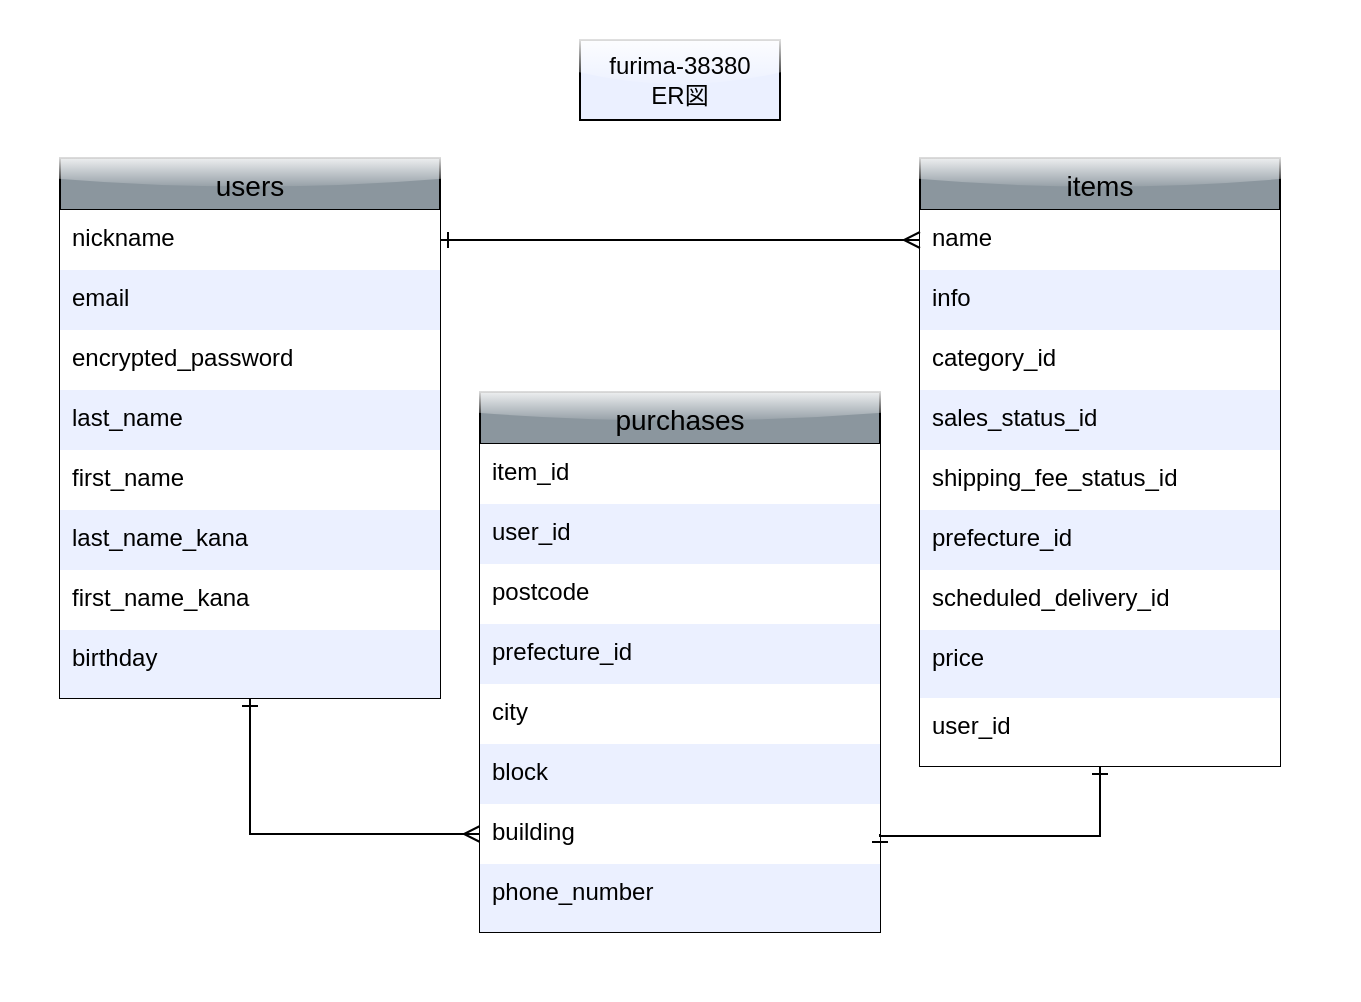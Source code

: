 <mxfile>
    <diagram id="PuAJ1noTCmhmPan3aYdw" name="ページ1">
        <mxGraphModel dx="728" dy="487" grid="0" gridSize="10" guides="1" tooltips="1" connect="1" arrows="1" fold="1" page="1" pageScale="1" pageWidth="1169" pageHeight="827" background="#FFFFFF" math="0" shadow="0">
            <root>
                <mxCell id="0"/>
                <mxCell id="1" parent="0"/>
                <mxCell id="105" value="" style="group" parent="1" vertex="1" connectable="0">
                    <mxGeometry x="249.5" y="64" width="679" height="500" as="geometry"/>
                </mxCell>
                <mxCell id="104" value="" style="rounded=0;whiteSpace=wrap;html=1;shadow=0;glass=1;fontColor=#000000;strokeColor=none;fillColor=none;gradientColor=none;container=0;" parent="105" vertex="1">
                    <mxGeometry width="679" height="500" as="geometry"/>
                </mxCell>
                <mxCell id="43" value="users" style="swimlane;fontStyle=0;childLayout=stackLayout;horizontal=1;startSize=26;horizontalStack=0;resizeParent=1;resizeParentMax=0;resizeLast=0;collapsible=1;marginBottom=0;align=center;fontSize=14;fillColor=#8B969E;strokeColor=#000000;rounded=0;shadow=0;glass=1;fontColor=#000000;container=0;" parent="105" vertex="1">
                    <mxGeometry x="29.5" y="79" width="190" height="270" as="geometry">
                        <mxRectangle x="90" y="80" width="70" height="26" as="alternateBounds"/>
                    </mxGeometry>
                </mxCell>
                <mxCell id="47" value="purchases" style="swimlane;fontStyle=0;childLayout=stackLayout;horizontal=1;startSize=26;horizontalStack=0;resizeParent=1;resizeParentMax=0;resizeLast=0;collapsible=1;marginBottom=0;align=center;fontSize=14;rounded=0;shadow=0;glass=1;fillColor=#8B969E;fontColor=#000000;strokeColor=#000000;container=0;" parent="105" vertex="1">
                    <mxGeometry x="239.5" y="196" width="200" height="270" as="geometry"/>
                </mxCell>
                <mxCell id="93" style="edgeStyle=orthogonalEdgeStyle;html=1;fontColor=#000000;startArrow=ERone;startFill=0;endArrow=ERmany;endFill=0;strokeColor=#000000;strokeWidth=1;entryX=0;entryY=0.5;entryDx=0;entryDy=0;rounded=0;" parent="105" source="43" target="84" edge="1">
                    <mxGeometry relative="1" as="geometry">
                        <mxPoint x="129.5" y="506" as="targetPoint"/>
                    </mxGeometry>
                </mxCell>
                <mxCell id="51" value="items" style="swimlane;fontStyle=0;childLayout=stackLayout;horizontal=1;startSize=26;horizontalStack=0;resizeParent=1;resizeParentMax=0;resizeLast=0;collapsible=1;marginBottom=0;align=center;fontSize=14;glass=1;rounded=0;fillColor=#8B969E;fontColor=#000000;strokeColor=#000000;container=0;" parent="105" vertex="1">
                    <mxGeometry x="459.5" y="79" width="180" height="304" as="geometry"/>
                </mxCell>
                <mxCell id="91" value="furima-38380&lt;br&gt;ER図" style="whiteSpace=wrap;html=1;align=center;rounded=0;shadow=0;glass=1;fontColor=#000000;strokeColor=#000000;fillColor=#EBF0FF;gradientColor=none;container=0;" parent="105" vertex="1">
                    <mxGeometry x="289.5" y="20" width="100" height="40" as="geometry"/>
                </mxCell>
                <mxCell id="44" value="nickname" style="text;strokeColor=none;fillColor=#ffffff;spacingLeft=4;spacingRight=4;overflow=hidden;rotatable=0;points=[[0,0.5],[1,0.5]];portConstraint=eastwest;fontSize=12;fontColor=#000000;rounded=0;container=0;" parent="105" vertex="1">
                    <mxGeometry x="29.5" y="105" width="190" height="30" as="geometry"/>
                </mxCell>
                <mxCell id="45" value="email" style="text;strokeColor=none;fillColor=#EBF0FF;spacingLeft=4;spacingRight=4;overflow=hidden;rotatable=0;points=[[0,0.5],[1,0.5]];portConstraint=eastwest;fontSize=12;fontColor=#000000;rounded=0;container=0;" parent="105" vertex="1">
                    <mxGeometry x="29.5" y="135" width="190" height="30" as="geometry"/>
                </mxCell>
                <mxCell id="46" value="encrypted_password" style="text;strokeColor=none;fillColor=#ffffff;spacingLeft=4;spacingRight=4;overflow=hidden;rotatable=0;points=[[0,0.5],[1,0.5]];portConstraint=eastwest;fontSize=12;fontColor=#000000;rounded=0;container=0;" parent="105" vertex="1">
                    <mxGeometry x="29.5" y="165" width="190" height="30" as="geometry"/>
                </mxCell>
                <mxCell id="57" value="last_name" style="text;strokeColor=none;fillColor=#EBF0FF;spacingLeft=4;spacingRight=4;overflow=hidden;rotatable=0;points=[[0,0.5],[1,0.5]];portConstraint=eastwest;fontSize=12;fontColor=#000000;rounded=0;container=0;" parent="105" vertex="1">
                    <mxGeometry x="29.5" y="195" width="190" height="30" as="geometry"/>
                </mxCell>
                <mxCell id="58" value="first_name" style="text;strokeColor=none;fillColor=#ffffff;spacingLeft=4;spacingRight=4;overflow=hidden;rotatable=0;points=[[0,0.5],[1,0.5]];portConstraint=eastwest;fontSize=12;fontColor=#000000;rounded=0;container=0;" parent="105" vertex="1">
                    <mxGeometry x="29.5" y="225" width="190" height="30" as="geometry"/>
                </mxCell>
                <mxCell id="61" value="last_name_kana" style="text;strokeColor=none;fillColor=#EBF0FF;spacingLeft=4;spacingRight=4;overflow=hidden;rotatable=0;points=[[0,0.5],[1,0.5]];portConstraint=eastwest;fontSize=12;fontColor=#000000;rounded=0;container=0;" parent="105" vertex="1">
                    <mxGeometry x="29.5" y="255" width="190" height="30" as="geometry"/>
                </mxCell>
                <mxCell id="60" value="first_name_kana" style="text;strokeColor=none;fillColor=#ffffff;spacingLeft=4;spacingRight=4;overflow=hidden;rotatable=0;points=[[0,0.5],[1,0.5]];portConstraint=eastwest;fontSize=12;fontColor=#000000;rounded=0;container=0;" parent="105" vertex="1">
                    <mxGeometry x="29.5" y="285" width="190" height="30" as="geometry"/>
                </mxCell>
                <mxCell id="59" value="birthday" style="text;strokeColor=none;fillColor=#EBF0FF;spacingLeft=4;spacingRight=4;overflow=hidden;rotatable=0;points=[[0,0.5],[1,0.5]];portConstraint=eastwest;fontSize=12;fontColor=#000000;rounded=0;container=0;" parent="105" vertex="1">
                    <mxGeometry x="29.5" y="315" width="190" height="34" as="geometry"/>
                </mxCell>
                <mxCell id="78" value="item_id" style="text;strokeColor=none;fillColor=#ffffff;spacingLeft=4;spacingRight=4;overflow=hidden;rotatable=0;points=[[0,0.5],[1,0.5]];portConstraint=eastwest;fontSize=12;fontColor=#000000;rounded=0;container=0;" parent="105" vertex="1">
                    <mxGeometry x="239.5" y="222" width="200" height="30" as="geometry"/>
                </mxCell>
                <mxCell id="48" value="user_id" style="text;strokeColor=none;fillColor=#EBF0FF;spacingLeft=4;spacingRight=4;overflow=hidden;rotatable=0;points=[[0,0.5],[1,0.5]];portConstraint=eastwest;fontSize=12;fontColor=#000000;gradientColor=none;rounded=0;container=0;" parent="105" vertex="1">
                    <mxGeometry x="239.5" y="252" width="200" height="30" as="geometry"/>
                </mxCell>
                <mxCell id="80" value="postcode" style="text;strokeColor=none;fillColor=#ffffff;spacingLeft=4;spacingRight=4;overflow=hidden;rotatable=0;points=[[0,0.5],[1,0.5]];portConstraint=eastwest;fontSize=12;fontColor=#000000;rounded=0;container=0;" parent="105" vertex="1">
                    <mxGeometry x="239.5" y="282" width="200" height="30" as="geometry"/>
                </mxCell>
                <mxCell id="81" value="prefecture_id" style="text;strokeColor=none;fillColor=#EBF0FF;spacingLeft=4;spacingRight=4;overflow=hidden;rotatable=0;points=[[0,0.5],[1,0.5]];portConstraint=eastwest;fontSize=12;fontColor=#000000;gradientColor=none;rounded=0;container=0;" parent="105" vertex="1">
                    <mxGeometry x="239.5" y="312" width="200" height="30" as="geometry"/>
                </mxCell>
                <mxCell id="82" value="city" style="text;strokeColor=none;fillColor=#ffffff;spacingLeft=4;spacingRight=4;overflow=hidden;rotatable=0;points=[[0,0.5],[1,0.5]];portConstraint=eastwest;fontSize=12;fontColor=#000000;rounded=0;container=0;" parent="105" vertex="1">
                    <mxGeometry x="239.5" y="342" width="200" height="30" as="geometry"/>
                </mxCell>
                <mxCell id="83" value="block" style="text;strokeColor=none;fillColor=#EBF0FF;spacingLeft=4;spacingRight=4;overflow=hidden;rotatable=0;points=[[0,0.5],[1,0.5]];portConstraint=eastwest;fontSize=12;fontColor=#000000;gradientColor=none;rounded=0;container=0;" parent="105" vertex="1">
                    <mxGeometry x="239.5" y="372" width="200" height="30" as="geometry"/>
                </mxCell>
                <mxCell id="84" value="building" style="text;strokeColor=none;fillColor=#ffffff;spacingLeft=4;spacingRight=4;overflow=hidden;rotatable=0;points=[[0,0.5],[1,0.5]];portConstraint=eastwest;fontSize=12;fontColor=#000000;rounded=0;container=0;" parent="105" vertex="1">
                    <mxGeometry x="239.5" y="402" width="200" height="30" as="geometry"/>
                </mxCell>
                <mxCell id="94" style="edgeStyle=orthogonalEdgeStyle;html=1;fontColor=#000000;startArrow=ERone;startFill=0;endArrow=ERone;endFill=0;strokeColor=#000000;strokeWidth=1;entryX=1;entryY=0.5;entryDx=0;entryDy=0;rounded=0;" parent="105" source="51" target="84" edge="1">
                    <mxGeometry relative="1" as="geometry">
                        <mxPoint x="466.5" y="418" as="targetPoint"/>
                        <Array as="points">
                            <mxPoint x="549.5" y="418"/>
                        </Array>
                    </mxGeometry>
                </mxCell>
                <mxCell id="50" value="phone_number" style="text;strokeColor=none;fillColor=#EBF0FF;spacingLeft=4;spacingRight=4;overflow=hidden;rotatable=0;points=[[0,0.5],[1,0.5]];portConstraint=eastwest;fontSize=12;fontColor=#000000;gradientColor=none;rounded=0;container=0;" parent="105" vertex="1">
                    <mxGeometry x="239.5" y="432" width="200" height="34" as="geometry"/>
                </mxCell>
                <mxCell id="52" value="name" style="text;strokeColor=none;fillColor=#FFFFFF;spacingLeft=4;spacingRight=4;overflow=hidden;rotatable=0;points=[[0,0.5],[1,0.5]];portConstraint=eastwest;fontSize=12;fontColor=#000000;rounded=0;container=0;" parent="105" vertex="1">
                    <mxGeometry x="459.5" y="105" width="180" height="30" as="geometry"/>
                </mxCell>
                <mxCell id="63" style="html=1;startArrow=ERone;startFill=0;endArrow=ERmany;endFill=0;exitX=1;exitY=0.5;exitDx=0;exitDy=0;entryX=0;entryY=0.5;entryDx=0;entryDy=0;strokeWidth=1;strokeColor=#000000;rounded=0;" parent="105" source="44" target="52" edge="1">
                    <mxGeometry relative="1" as="geometry"/>
                </mxCell>
                <mxCell id="53" value="info" style="text;strokeColor=none;fillColor=#EBF0FF;spacingLeft=4;spacingRight=4;overflow=hidden;rotatable=0;points=[[0,0.5],[1,0.5]];portConstraint=eastwest;fontSize=12;fontColor=#000000;rounded=0;container=0;" parent="105" vertex="1">
                    <mxGeometry x="459.5" y="135" width="180" height="30" as="geometry"/>
                </mxCell>
                <mxCell id="68" value="category_id" style="text;strokeColor=none;fillColor=#FFFFFF;spacingLeft=4;spacingRight=4;overflow=hidden;rotatable=0;points=[[0,0.5],[1,0.5]];portConstraint=eastwest;fontSize=12;fontColor=#000000;rounded=0;container=0;" parent="105" vertex="1">
                    <mxGeometry x="459.5" y="165" width="180" height="30" as="geometry"/>
                </mxCell>
                <mxCell id="54" value="sales_status_id" style="text;strokeColor=none;fillColor=#EBF0FF;spacingLeft=4;spacingRight=4;overflow=hidden;rotatable=0;points=[[0,0.5],[1,0.5]];portConstraint=eastwest;fontSize=12;fontColor=#000000;rounded=0;container=0;" parent="105" vertex="1">
                    <mxGeometry x="459.5" y="195" width="180" height="30" as="geometry"/>
                </mxCell>
                <mxCell id="55" value="shipping_fee_status_id" style="text;strokeColor=none;fillColor=#FFFFFF;spacingLeft=4;spacingRight=4;overflow=hidden;rotatable=0;points=[[0,0.5],[1,0.5]];portConstraint=eastwest;fontSize=12;fontColor=#000000;rounded=0;container=0;" parent="105" vertex="1">
                    <mxGeometry x="459.5" y="225" width="180" height="30" as="geometry"/>
                </mxCell>
                <mxCell id="67" value="prefecture_id" style="text;strokeColor=none;fillColor=#EBF0FF;spacingLeft=4;spacingRight=4;overflow=hidden;rotatable=0;points=[[0,0.5],[1,0.5]];portConstraint=eastwest;fontSize=12;fontColor=#000000;rounded=0;container=0;" parent="105" vertex="1">
                    <mxGeometry x="459.5" y="255" width="180" height="30" as="geometry"/>
                </mxCell>
                <mxCell id="66" value="scheduled_delivery_id" style="text;strokeColor=none;fillColor=#FFFFFF;spacingLeft=4;spacingRight=4;overflow=hidden;rotatable=0;points=[[0,0.5],[1,0.5]];portConstraint=eastwest;fontSize=12;fontColor=#000000;rounded=0;container=0;" parent="105" vertex="1">
                    <mxGeometry x="459.5" y="285" width="180" height="30" as="geometry"/>
                </mxCell>
                <mxCell id="65" value="price" style="text;strokeColor=none;fillColor=#EBF0FF;spacingLeft=4;spacingRight=4;overflow=hidden;rotatable=0;points=[[0,0.5],[1,0.5]];portConstraint=eastwest;fontSize=12;fontColor=#000000;rounded=0;container=0;" parent="105" vertex="1">
                    <mxGeometry x="459.5" y="315" width="180" height="34" as="geometry"/>
                </mxCell>
                <mxCell id="69" value="user_id" style="text;strokeColor=none;fillColor=#FFFFFF;spacingLeft=4;spacingRight=4;overflow=hidden;rotatable=0;points=[[0,0.5],[1,0.5]];portConstraint=eastwest;fontSize=12;fontColor=#000000;rounded=0;container=0;" parent="105" vertex="1">
                    <mxGeometry x="459.5" y="349" width="180" height="34" as="geometry"/>
                </mxCell>
            </root>
        </mxGraphModel>
    </diagram>
</mxfile>